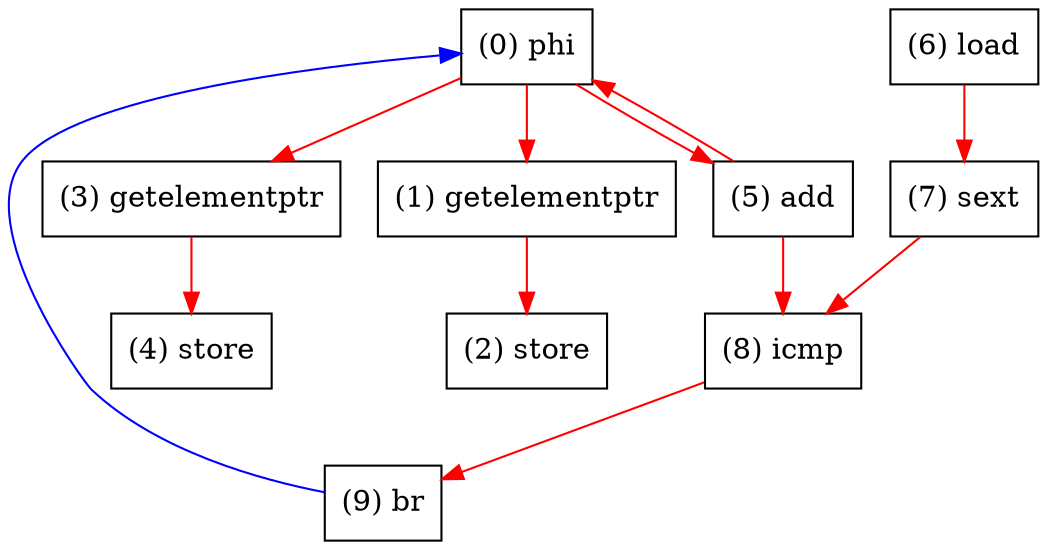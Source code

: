 digraph "DFG for'kernel' function" {
	Node0phi[shape=record, label="(0) phi"];
	Node1getelementptr[shape=record, label="(1) getelementptr"];
	Node2store[shape=record, label="(2) store"];
	Node3getelementptr[shape=record, label="(3) getelementptr"];
	Node4store[shape=record, label="(4) store"];
	Node5add[shape=record, label="(5) add"];
	Node6load[shape=record, label="(6) load"];
	Node7sext[shape=record, label="(7) sext"];
	Node8icmp[shape=record, label="(8) icmp"];
	Node9br[shape=record, label="(9) br"];
edge [color=blue]
	Node9br -> Node0phi
edge [color=red]
	Node5add -> Node0phi
	Node0phi -> Node1getelementptr
	Node1getelementptr -> Node2store
	Node0phi -> Node3getelementptr
	Node3getelementptr -> Node4store
	Node0phi -> Node5add
	Node6load -> Node7sext
	Node5add -> Node8icmp
	Node7sext -> Node8icmp
	Node8icmp -> Node9br
}
